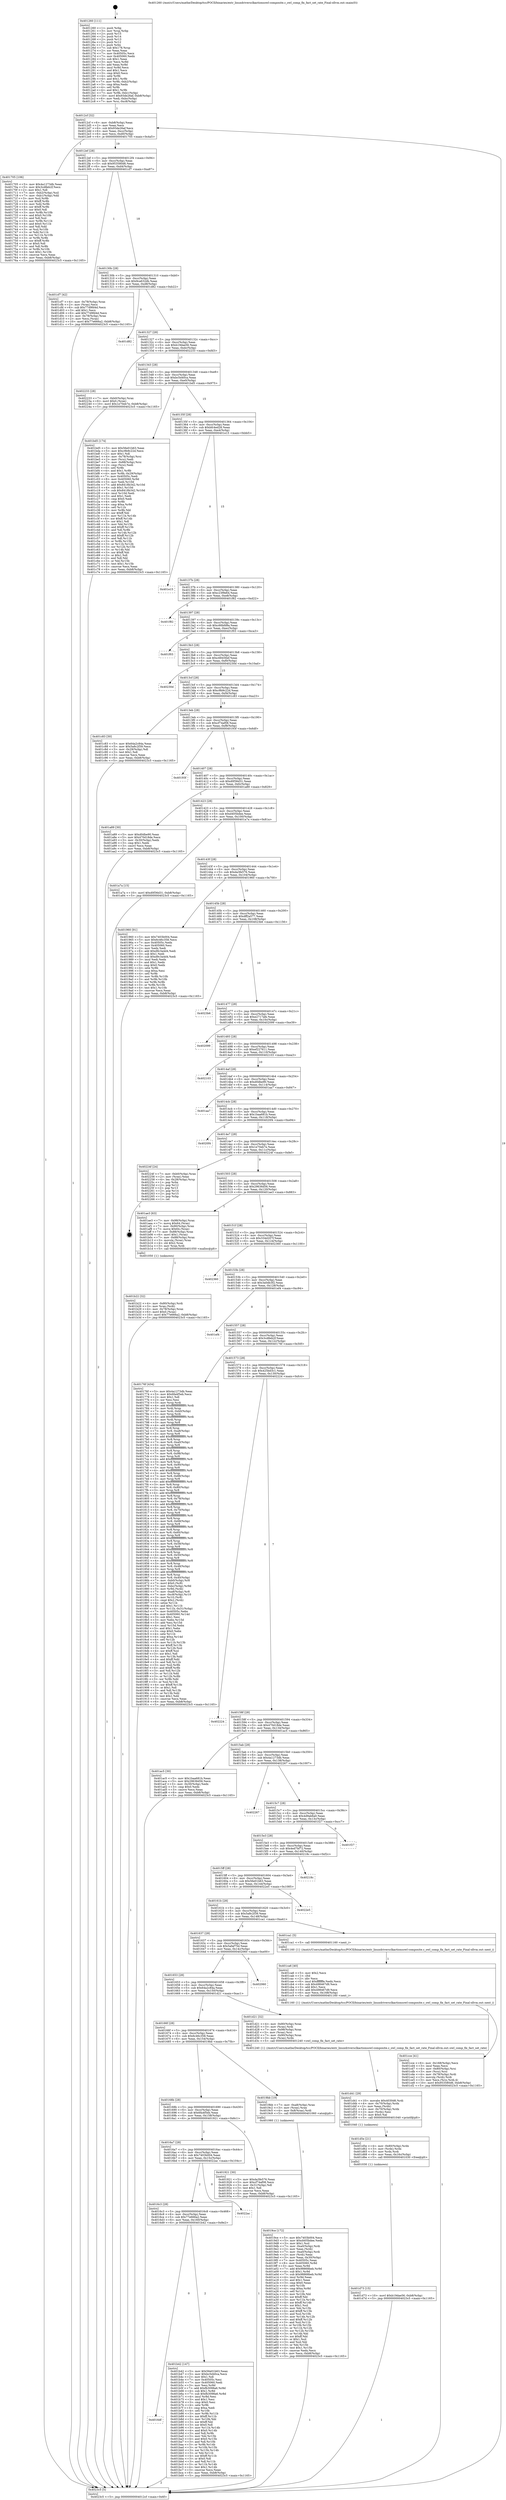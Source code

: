 digraph "0x401260" {
  label = "0x401260 (/mnt/c/Users/mathe/Desktop/tcc/POCII/binaries/extr_linuxdriversclkactionsowl-composite.c_owl_comp_fix_fact_set_rate_Final-ollvm.out::main(0))"
  labelloc = "t"
  node[shape=record]

  Entry [label="",width=0.3,height=0.3,shape=circle,fillcolor=black,style=filled]
  "0x4012cf" [label="{
     0x4012cf [32]\l
     | [instrs]\l
     &nbsp;&nbsp;0x4012cf \<+6\>: mov -0xb8(%rbp),%eax\l
     &nbsp;&nbsp;0x4012d5 \<+2\>: mov %eax,%ecx\l
     &nbsp;&nbsp;0x4012d7 \<+6\>: sub $0x93de26af,%ecx\l
     &nbsp;&nbsp;0x4012dd \<+6\>: mov %eax,-0xcc(%rbp)\l
     &nbsp;&nbsp;0x4012e3 \<+6\>: mov %ecx,-0xd0(%rbp)\l
     &nbsp;&nbsp;0x4012e9 \<+6\>: je 0000000000401705 \<main+0x4a5\>\l
  }"]
  "0x401705" [label="{
     0x401705 [106]\l
     | [instrs]\l
     &nbsp;&nbsp;0x401705 \<+5\>: mov $0x4a1273db,%eax\l
     &nbsp;&nbsp;0x40170a \<+5\>: mov $0x3cd8eb2f,%ecx\l
     &nbsp;&nbsp;0x40170f \<+2\>: mov $0x1,%dl\l
     &nbsp;&nbsp;0x401711 \<+7\>: mov -0xb2(%rbp),%sil\l
     &nbsp;&nbsp;0x401718 \<+7\>: mov -0xb1(%rbp),%dil\l
     &nbsp;&nbsp;0x40171f \<+3\>: mov %sil,%r8b\l
     &nbsp;&nbsp;0x401722 \<+4\>: xor $0xff,%r8b\l
     &nbsp;&nbsp;0x401726 \<+3\>: mov %dil,%r9b\l
     &nbsp;&nbsp;0x401729 \<+4\>: xor $0xff,%r9b\l
     &nbsp;&nbsp;0x40172d \<+3\>: xor $0x0,%dl\l
     &nbsp;&nbsp;0x401730 \<+3\>: mov %r8b,%r10b\l
     &nbsp;&nbsp;0x401733 \<+4\>: and $0x0,%r10b\l
     &nbsp;&nbsp;0x401737 \<+3\>: and %dl,%sil\l
     &nbsp;&nbsp;0x40173a \<+3\>: mov %r9b,%r11b\l
     &nbsp;&nbsp;0x40173d \<+4\>: and $0x0,%r11b\l
     &nbsp;&nbsp;0x401741 \<+3\>: and %dl,%dil\l
     &nbsp;&nbsp;0x401744 \<+3\>: or %sil,%r10b\l
     &nbsp;&nbsp;0x401747 \<+3\>: or %dil,%r11b\l
     &nbsp;&nbsp;0x40174a \<+3\>: xor %r11b,%r10b\l
     &nbsp;&nbsp;0x40174d \<+3\>: or %r9b,%r8b\l
     &nbsp;&nbsp;0x401750 \<+4\>: xor $0xff,%r8b\l
     &nbsp;&nbsp;0x401754 \<+3\>: or $0x0,%dl\l
     &nbsp;&nbsp;0x401757 \<+3\>: and %dl,%r8b\l
     &nbsp;&nbsp;0x40175a \<+3\>: or %r8b,%r10b\l
     &nbsp;&nbsp;0x40175d \<+4\>: test $0x1,%r10b\l
     &nbsp;&nbsp;0x401761 \<+3\>: cmovne %ecx,%eax\l
     &nbsp;&nbsp;0x401764 \<+6\>: mov %eax,-0xb8(%rbp)\l
     &nbsp;&nbsp;0x40176a \<+5\>: jmp 00000000004023c5 \<main+0x1165\>\l
  }"]
  "0x4012ef" [label="{
     0x4012ef [28]\l
     | [instrs]\l
     &nbsp;&nbsp;0x4012ef \<+5\>: jmp 00000000004012f4 \<main+0x94\>\l
     &nbsp;&nbsp;0x4012f4 \<+6\>: mov -0xcc(%rbp),%eax\l
     &nbsp;&nbsp;0x4012fa \<+5\>: sub $0x953580d6,%eax\l
     &nbsp;&nbsp;0x4012ff \<+6\>: mov %eax,-0xd4(%rbp)\l
     &nbsp;&nbsp;0x401305 \<+6\>: je 0000000000401cf7 \<main+0xa97\>\l
  }"]
  "0x4023c5" [label="{
     0x4023c5 [5]\l
     | [instrs]\l
     &nbsp;&nbsp;0x4023c5 \<+5\>: jmp 00000000004012cf \<main+0x6f\>\l
  }"]
  "0x401260" [label="{
     0x401260 [111]\l
     | [instrs]\l
     &nbsp;&nbsp;0x401260 \<+1\>: push %rbp\l
     &nbsp;&nbsp;0x401261 \<+3\>: mov %rsp,%rbp\l
     &nbsp;&nbsp;0x401264 \<+2\>: push %r15\l
     &nbsp;&nbsp;0x401266 \<+2\>: push %r14\l
     &nbsp;&nbsp;0x401268 \<+2\>: push %r13\l
     &nbsp;&nbsp;0x40126a \<+2\>: push %r12\l
     &nbsp;&nbsp;0x40126c \<+1\>: push %rbx\l
     &nbsp;&nbsp;0x40126d \<+7\>: sub $0x178,%rsp\l
     &nbsp;&nbsp;0x401274 \<+2\>: xor %eax,%eax\l
     &nbsp;&nbsp;0x401276 \<+7\>: mov 0x40505c,%ecx\l
     &nbsp;&nbsp;0x40127d \<+7\>: mov 0x405060,%edx\l
     &nbsp;&nbsp;0x401284 \<+3\>: sub $0x1,%eax\l
     &nbsp;&nbsp;0x401287 \<+3\>: mov %ecx,%r8d\l
     &nbsp;&nbsp;0x40128a \<+3\>: add %eax,%r8d\l
     &nbsp;&nbsp;0x40128d \<+4\>: imul %r8d,%ecx\l
     &nbsp;&nbsp;0x401291 \<+3\>: and $0x1,%ecx\l
     &nbsp;&nbsp;0x401294 \<+3\>: cmp $0x0,%ecx\l
     &nbsp;&nbsp;0x401297 \<+4\>: sete %r9b\l
     &nbsp;&nbsp;0x40129b \<+4\>: and $0x1,%r9b\l
     &nbsp;&nbsp;0x40129f \<+7\>: mov %r9b,-0xb2(%rbp)\l
     &nbsp;&nbsp;0x4012a6 \<+3\>: cmp $0xa,%edx\l
     &nbsp;&nbsp;0x4012a9 \<+4\>: setl %r9b\l
     &nbsp;&nbsp;0x4012ad \<+4\>: and $0x1,%r9b\l
     &nbsp;&nbsp;0x4012b1 \<+7\>: mov %r9b,-0xb1(%rbp)\l
     &nbsp;&nbsp;0x4012b8 \<+10\>: movl $0x93de26af,-0xb8(%rbp)\l
     &nbsp;&nbsp;0x4012c2 \<+6\>: mov %edi,-0xbc(%rbp)\l
     &nbsp;&nbsp;0x4012c8 \<+7\>: mov %rsi,-0xc8(%rbp)\l
  }"]
  Exit [label="",width=0.3,height=0.3,shape=circle,fillcolor=black,style=filled,peripheries=2]
  "0x401cf7" [label="{
     0x401cf7 [42]\l
     | [instrs]\l
     &nbsp;&nbsp;0x401cf7 \<+4\>: mov -0x78(%rbp),%rax\l
     &nbsp;&nbsp;0x401cfb \<+2\>: mov (%rax),%ecx\l
     &nbsp;&nbsp;0x401cfd \<+6\>: sub $0x77d9fd4d,%ecx\l
     &nbsp;&nbsp;0x401d03 \<+3\>: add $0x1,%ecx\l
     &nbsp;&nbsp;0x401d06 \<+6\>: add $0x77d9fd4d,%ecx\l
     &nbsp;&nbsp;0x401d0c \<+4\>: mov -0x78(%rbp),%rax\l
     &nbsp;&nbsp;0x401d10 \<+2\>: mov %ecx,(%rax)\l
     &nbsp;&nbsp;0x401d12 \<+10\>: movl $0x77e666a2,-0xb8(%rbp)\l
     &nbsp;&nbsp;0x401d1c \<+5\>: jmp 00000000004023c5 \<main+0x1165\>\l
  }"]
  "0x40130b" [label="{
     0x40130b [28]\l
     | [instrs]\l
     &nbsp;&nbsp;0x40130b \<+5\>: jmp 0000000000401310 \<main+0xb0\>\l
     &nbsp;&nbsp;0x401310 \<+6\>: mov -0xcc(%rbp),%eax\l
     &nbsp;&nbsp;0x401316 \<+5\>: sub $0x9ca632db,%eax\l
     &nbsp;&nbsp;0x40131b \<+6\>: mov %eax,-0xd8(%rbp)\l
     &nbsp;&nbsp;0x401321 \<+6\>: je 0000000000401d82 \<main+0xb22\>\l
  }"]
  "0x401d73" [label="{
     0x401d73 [15]\l
     | [instrs]\l
     &nbsp;&nbsp;0x401d73 \<+10\>: movl $0xb19dae56,-0xb8(%rbp)\l
     &nbsp;&nbsp;0x401d7d \<+5\>: jmp 00000000004023c5 \<main+0x1165\>\l
  }"]
  "0x401d82" [label="{
     0x401d82\l
  }", style=dashed]
  "0x401327" [label="{
     0x401327 [28]\l
     | [instrs]\l
     &nbsp;&nbsp;0x401327 \<+5\>: jmp 000000000040132c \<main+0xcc\>\l
     &nbsp;&nbsp;0x40132c \<+6\>: mov -0xcc(%rbp),%eax\l
     &nbsp;&nbsp;0x401332 \<+5\>: sub $0xb19dae56,%eax\l
     &nbsp;&nbsp;0x401337 \<+6\>: mov %eax,-0xdc(%rbp)\l
     &nbsp;&nbsp;0x40133d \<+6\>: je 0000000000402233 \<main+0xfd3\>\l
  }"]
  "0x401d5e" [label="{
     0x401d5e [21]\l
     | [instrs]\l
     &nbsp;&nbsp;0x401d5e \<+4\>: mov -0x80(%rbp),%rdx\l
     &nbsp;&nbsp;0x401d62 \<+3\>: mov (%rdx),%rdx\l
     &nbsp;&nbsp;0x401d65 \<+3\>: mov %rdx,%rdi\l
     &nbsp;&nbsp;0x401d68 \<+6\>: mov %eax,-0x16c(%rbp)\l
     &nbsp;&nbsp;0x401d6e \<+5\>: call 0000000000401030 \<free@plt\>\l
     | [calls]\l
     &nbsp;&nbsp;0x401030 \{1\} (unknown)\l
  }"]
  "0x402233" [label="{
     0x402233 [28]\l
     | [instrs]\l
     &nbsp;&nbsp;0x402233 \<+7\>: mov -0xb0(%rbp),%rax\l
     &nbsp;&nbsp;0x40223a \<+6\>: movl $0x0,(%rax)\l
     &nbsp;&nbsp;0x402240 \<+10\>: movl $0x1e70eb7e,-0xb8(%rbp)\l
     &nbsp;&nbsp;0x40224a \<+5\>: jmp 00000000004023c5 \<main+0x1165\>\l
  }"]
  "0x401343" [label="{
     0x401343 [28]\l
     | [instrs]\l
     &nbsp;&nbsp;0x401343 \<+5\>: jmp 0000000000401348 \<main+0xe8\>\l
     &nbsp;&nbsp;0x401348 \<+6\>: mov -0xcc(%rbp),%eax\l
     &nbsp;&nbsp;0x40134e \<+5\>: sub $0xbc5d40ca,%eax\l
     &nbsp;&nbsp;0x401353 \<+6\>: mov %eax,-0xe0(%rbp)\l
     &nbsp;&nbsp;0x401359 \<+6\>: je 0000000000401bd5 \<main+0x975\>\l
  }"]
  "0x401d41" [label="{
     0x401d41 [29]\l
     | [instrs]\l
     &nbsp;&nbsp;0x401d41 \<+10\>: movabs $0x4030d6,%rdi\l
     &nbsp;&nbsp;0x401d4b \<+4\>: mov -0x70(%rbp),%rdx\l
     &nbsp;&nbsp;0x401d4f \<+2\>: mov %eax,(%rdx)\l
     &nbsp;&nbsp;0x401d51 \<+4\>: mov -0x70(%rbp),%rdx\l
     &nbsp;&nbsp;0x401d55 \<+2\>: mov (%rdx),%esi\l
     &nbsp;&nbsp;0x401d57 \<+2\>: mov $0x0,%al\l
     &nbsp;&nbsp;0x401d59 \<+5\>: call 0000000000401040 \<printf@plt\>\l
     | [calls]\l
     &nbsp;&nbsp;0x401040 \{1\} (unknown)\l
  }"]
  "0x401bd5" [label="{
     0x401bd5 [174]\l
     | [instrs]\l
     &nbsp;&nbsp;0x401bd5 \<+5\>: mov $0x56e01b63,%eax\l
     &nbsp;&nbsp;0x401bda \<+5\>: mov $0xc9b9c22d,%ecx\l
     &nbsp;&nbsp;0x401bdf \<+2\>: mov $0x1,%dl\l
     &nbsp;&nbsp;0x401be1 \<+4\>: mov -0x78(%rbp),%rsi\l
     &nbsp;&nbsp;0x401be5 \<+2\>: mov (%rsi),%edi\l
     &nbsp;&nbsp;0x401be7 \<+7\>: mov -0x88(%rbp),%rsi\l
     &nbsp;&nbsp;0x401bee \<+2\>: cmp (%rsi),%edi\l
     &nbsp;&nbsp;0x401bf0 \<+4\>: setl %r8b\l
     &nbsp;&nbsp;0x401bf4 \<+4\>: and $0x1,%r8b\l
     &nbsp;&nbsp;0x401bf8 \<+4\>: mov %r8b,-0x29(%rbp)\l
     &nbsp;&nbsp;0x401bfc \<+7\>: mov 0x40505c,%edi\l
     &nbsp;&nbsp;0x401c03 \<+8\>: mov 0x405060,%r9d\l
     &nbsp;&nbsp;0x401c0b \<+3\>: mov %edi,%r10d\l
     &nbsp;&nbsp;0x401c0e \<+7\>: add $0x8418b342,%r10d\l
     &nbsp;&nbsp;0x401c15 \<+4\>: sub $0x1,%r10d\l
     &nbsp;&nbsp;0x401c19 \<+7\>: sub $0x8418b342,%r10d\l
     &nbsp;&nbsp;0x401c20 \<+4\>: imul %r10d,%edi\l
     &nbsp;&nbsp;0x401c24 \<+3\>: and $0x1,%edi\l
     &nbsp;&nbsp;0x401c27 \<+3\>: cmp $0x0,%edi\l
     &nbsp;&nbsp;0x401c2a \<+4\>: sete %r8b\l
     &nbsp;&nbsp;0x401c2e \<+4\>: cmp $0xa,%r9d\l
     &nbsp;&nbsp;0x401c32 \<+4\>: setl %r11b\l
     &nbsp;&nbsp;0x401c36 \<+3\>: mov %r8b,%bl\l
     &nbsp;&nbsp;0x401c39 \<+3\>: xor $0xff,%bl\l
     &nbsp;&nbsp;0x401c3c \<+3\>: mov %r11b,%r14b\l
     &nbsp;&nbsp;0x401c3f \<+4\>: xor $0xff,%r14b\l
     &nbsp;&nbsp;0x401c43 \<+3\>: xor $0x1,%dl\l
     &nbsp;&nbsp;0x401c46 \<+3\>: mov %bl,%r15b\l
     &nbsp;&nbsp;0x401c49 \<+4\>: and $0xff,%r15b\l
     &nbsp;&nbsp;0x401c4d \<+3\>: and %dl,%r8b\l
     &nbsp;&nbsp;0x401c50 \<+3\>: mov %r14b,%r12b\l
     &nbsp;&nbsp;0x401c53 \<+4\>: and $0xff,%r12b\l
     &nbsp;&nbsp;0x401c57 \<+3\>: and %dl,%r11b\l
     &nbsp;&nbsp;0x401c5a \<+3\>: or %r8b,%r15b\l
     &nbsp;&nbsp;0x401c5d \<+3\>: or %r11b,%r12b\l
     &nbsp;&nbsp;0x401c60 \<+3\>: xor %r12b,%r15b\l
     &nbsp;&nbsp;0x401c63 \<+3\>: or %r14b,%bl\l
     &nbsp;&nbsp;0x401c66 \<+3\>: xor $0xff,%bl\l
     &nbsp;&nbsp;0x401c69 \<+3\>: or $0x1,%dl\l
     &nbsp;&nbsp;0x401c6c \<+2\>: and %dl,%bl\l
     &nbsp;&nbsp;0x401c6e \<+3\>: or %bl,%r15b\l
     &nbsp;&nbsp;0x401c71 \<+4\>: test $0x1,%r15b\l
     &nbsp;&nbsp;0x401c75 \<+3\>: cmovne %ecx,%eax\l
     &nbsp;&nbsp;0x401c78 \<+6\>: mov %eax,-0xb8(%rbp)\l
     &nbsp;&nbsp;0x401c7e \<+5\>: jmp 00000000004023c5 \<main+0x1165\>\l
  }"]
  "0x40135f" [label="{
     0x40135f [28]\l
     | [instrs]\l
     &nbsp;&nbsp;0x40135f \<+5\>: jmp 0000000000401364 \<main+0x104\>\l
     &nbsp;&nbsp;0x401364 \<+6\>: mov -0xcc(%rbp),%eax\l
     &nbsp;&nbsp;0x40136a \<+5\>: sub $0xbfc4ed28,%eax\l
     &nbsp;&nbsp;0x40136f \<+6\>: mov %eax,-0xe4(%rbp)\l
     &nbsp;&nbsp;0x401375 \<+6\>: je 0000000000401e15 \<main+0xbb5\>\l
  }"]
  "0x401cce" [label="{
     0x401cce [41]\l
     | [instrs]\l
     &nbsp;&nbsp;0x401cce \<+6\>: mov -0x168(%rbp),%ecx\l
     &nbsp;&nbsp;0x401cd4 \<+3\>: imul %eax,%ecx\l
     &nbsp;&nbsp;0x401cd7 \<+4\>: mov -0x80(%rbp),%rsi\l
     &nbsp;&nbsp;0x401cdb \<+3\>: mov (%rsi),%rsi\l
     &nbsp;&nbsp;0x401cde \<+4\>: mov -0x78(%rbp),%rdi\l
     &nbsp;&nbsp;0x401ce2 \<+3\>: movslq (%rdi),%rdi\l
     &nbsp;&nbsp;0x401ce5 \<+3\>: mov %ecx,(%rsi,%rdi,4)\l
     &nbsp;&nbsp;0x401ce8 \<+10\>: movl $0x953580d6,-0xb8(%rbp)\l
     &nbsp;&nbsp;0x401cf2 \<+5\>: jmp 00000000004023c5 \<main+0x1165\>\l
  }"]
  "0x401e15" [label="{
     0x401e15\l
  }", style=dashed]
  "0x40137b" [label="{
     0x40137b [28]\l
     | [instrs]\l
     &nbsp;&nbsp;0x40137b \<+5\>: jmp 0000000000401380 \<main+0x120\>\l
     &nbsp;&nbsp;0x401380 \<+6\>: mov -0xcc(%rbp),%eax\l
     &nbsp;&nbsp;0x401386 \<+5\>: sub $0xc23f9e64,%eax\l
     &nbsp;&nbsp;0x40138b \<+6\>: mov %eax,-0xe8(%rbp)\l
     &nbsp;&nbsp;0x401391 \<+6\>: je 0000000000401f82 \<main+0xd22\>\l
  }"]
  "0x401ca6" [label="{
     0x401ca6 [40]\l
     | [instrs]\l
     &nbsp;&nbsp;0x401ca6 \<+5\>: mov $0x2,%ecx\l
     &nbsp;&nbsp;0x401cab \<+1\>: cltd\l
     &nbsp;&nbsp;0x401cac \<+2\>: idiv %ecx\l
     &nbsp;&nbsp;0x401cae \<+6\>: imul $0xfffffffe,%edx,%ecx\l
     &nbsp;&nbsp;0x401cb4 \<+6\>: sub $0x498467d9,%ecx\l
     &nbsp;&nbsp;0x401cba \<+3\>: add $0x1,%ecx\l
     &nbsp;&nbsp;0x401cbd \<+6\>: add $0x498467d9,%ecx\l
     &nbsp;&nbsp;0x401cc3 \<+6\>: mov %ecx,-0x168(%rbp)\l
     &nbsp;&nbsp;0x401cc9 \<+5\>: call 0000000000401160 \<next_i\>\l
     | [calls]\l
     &nbsp;&nbsp;0x401160 \{1\} (/mnt/c/Users/mathe/Desktop/tcc/POCII/binaries/extr_linuxdriversclkactionsowl-composite.c_owl_comp_fix_fact_set_rate_Final-ollvm.out::next_i)\l
  }"]
  "0x401f82" [label="{
     0x401f82\l
  }", style=dashed]
  "0x401397" [label="{
     0x401397 [28]\l
     | [instrs]\l
     &nbsp;&nbsp;0x401397 \<+5\>: jmp 000000000040139c \<main+0x13c\>\l
     &nbsp;&nbsp;0x40139c \<+6\>: mov -0xcc(%rbp),%eax\l
     &nbsp;&nbsp;0x4013a2 \<+5\>: sub $0xc66bfd8a,%eax\l
     &nbsp;&nbsp;0x4013a7 \<+6\>: mov %eax,-0xec(%rbp)\l
     &nbsp;&nbsp;0x4013ad \<+6\>: je 0000000000401f03 \<main+0xca3\>\l
  }"]
  "0x4016df" [label="{
     0x4016df\l
  }", style=dashed]
  "0x401f03" [label="{
     0x401f03\l
  }", style=dashed]
  "0x4013b3" [label="{
     0x4013b3 [28]\l
     | [instrs]\l
     &nbsp;&nbsp;0x4013b3 \<+5\>: jmp 00000000004013b8 \<main+0x158\>\l
     &nbsp;&nbsp;0x4013b8 \<+6\>: mov -0xcc(%rbp),%eax\l
     &nbsp;&nbsp;0x4013be \<+5\>: sub $0xc68456ef,%eax\l
     &nbsp;&nbsp;0x4013c3 \<+6\>: mov %eax,-0xf0(%rbp)\l
     &nbsp;&nbsp;0x4013c9 \<+6\>: je 000000000040230d \<main+0x10ad\>\l
  }"]
  "0x401b42" [label="{
     0x401b42 [147]\l
     | [instrs]\l
     &nbsp;&nbsp;0x401b42 \<+5\>: mov $0x56e01b63,%eax\l
     &nbsp;&nbsp;0x401b47 \<+5\>: mov $0xbc5d40ca,%ecx\l
     &nbsp;&nbsp;0x401b4c \<+2\>: mov $0x1,%dl\l
     &nbsp;&nbsp;0x401b4e \<+7\>: mov 0x40505c,%esi\l
     &nbsp;&nbsp;0x401b55 \<+7\>: mov 0x405060,%edi\l
     &nbsp;&nbsp;0x401b5c \<+3\>: mov %esi,%r8d\l
     &nbsp;&nbsp;0x401b5f \<+7\>: add $0xfb3098a6,%r8d\l
     &nbsp;&nbsp;0x401b66 \<+4\>: sub $0x1,%r8d\l
     &nbsp;&nbsp;0x401b6a \<+7\>: sub $0xfb3098a6,%r8d\l
     &nbsp;&nbsp;0x401b71 \<+4\>: imul %r8d,%esi\l
     &nbsp;&nbsp;0x401b75 \<+3\>: and $0x1,%esi\l
     &nbsp;&nbsp;0x401b78 \<+3\>: cmp $0x0,%esi\l
     &nbsp;&nbsp;0x401b7b \<+4\>: sete %r9b\l
     &nbsp;&nbsp;0x401b7f \<+3\>: cmp $0xa,%edi\l
     &nbsp;&nbsp;0x401b82 \<+4\>: setl %r10b\l
     &nbsp;&nbsp;0x401b86 \<+3\>: mov %r9b,%r11b\l
     &nbsp;&nbsp;0x401b89 \<+4\>: xor $0xff,%r11b\l
     &nbsp;&nbsp;0x401b8d \<+3\>: mov %r10b,%bl\l
     &nbsp;&nbsp;0x401b90 \<+3\>: xor $0xff,%bl\l
     &nbsp;&nbsp;0x401b93 \<+3\>: xor $0x0,%dl\l
     &nbsp;&nbsp;0x401b96 \<+3\>: mov %r11b,%r14b\l
     &nbsp;&nbsp;0x401b99 \<+4\>: and $0x0,%r14b\l
     &nbsp;&nbsp;0x401b9d \<+3\>: and %dl,%r9b\l
     &nbsp;&nbsp;0x401ba0 \<+3\>: mov %bl,%r15b\l
     &nbsp;&nbsp;0x401ba3 \<+4\>: and $0x0,%r15b\l
     &nbsp;&nbsp;0x401ba7 \<+3\>: and %dl,%r10b\l
     &nbsp;&nbsp;0x401baa \<+3\>: or %r9b,%r14b\l
     &nbsp;&nbsp;0x401bad \<+3\>: or %r10b,%r15b\l
     &nbsp;&nbsp;0x401bb0 \<+3\>: xor %r15b,%r14b\l
     &nbsp;&nbsp;0x401bb3 \<+3\>: or %bl,%r11b\l
     &nbsp;&nbsp;0x401bb6 \<+4\>: xor $0xff,%r11b\l
     &nbsp;&nbsp;0x401bba \<+3\>: or $0x0,%dl\l
     &nbsp;&nbsp;0x401bbd \<+3\>: and %dl,%r11b\l
     &nbsp;&nbsp;0x401bc0 \<+3\>: or %r11b,%r14b\l
     &nbsp;&nbsp;0x401bc3 \<+4\>: test $0x1,%r14b\l
     &nbsp;&nbsp;0x401bc7 \<+3\>: cmovne %ecx,%eax\l
     &nbsp;&nbsp;0x401bca \<+6\>: mov %eax,-0xb8(%rbp)\l
     &nbsp;&nbsp;0x401bd0 \<+5\>: jmp 00000000004023c5 \<main+0x1165\>\l
  }"]
  "0x40230d" [label="{
     0x40230d\l
  }", style=dashed]
  "0x4013cf" [label="{
     0x4013cf [28]\l
     | [instrs]\l
     &nbsp;&nbsp;0x4013cf \<+5\>: jmp 00000000004013d4 \<main+0x174\>\l
     &nbsp;&nbsp;0x4013d4 \<+6\>: mov -0xcc(%rbp),%eax\l
     &nbsp;&nbsp;0x4013da \<+5\>: sub $0xc9b9c22d,%eax\l
     &nbsp;&nbsp;0x4013df \<+6\>: mov %eax,-0xf4(%rbp)\l
     &nbsp;&nbsp;0x4013e5 \<+6\>: je 0000000000401c83 \<main+0xa23\>\l
  }"]
  "0x4016c3" [label="{
     0x4016c3 [28]\l
     | [instrs]\l
     &nbsp;&nbsp;0x4016c3 \<+5\>: jmp 00000000004016c8 \<main+0x468\>\l
     &nbsp;&nbsp;0x4016c8 \<+6\>: mov -0xcc(%rbp),%eax\l
     &nbsp;&nbsp;0x4016ce \<+5\>: sub $0x77e666a2,%eax\l
     &nbsp;&nbsp;0x4016d3 \<+6\>: mov %eax,-0x160(%rbp)\l
     &nbsp;&nbsp;0x4016d9 \<+6\>: je 0000000000401b42 \<main+0x8e2\>\l
  }"]
  "0x401c83" [label="{
     0x401c83 [30]\l
     | [instrs]\l
     &nbsp;&nbsp;0x401c83 \<+5\>: mov $0x64a2c84a,%eax\l
     &nbsp;&nbsp;0x401c88 \<+5\>: mov $0x5a8c2f39,%ecx\l
     &nbsp;&nbsp;0x401c8d \<+3\>: mov -0x29(%rbp),%dl\l
     &nbsp;&nbsp;0x401c90 \<+3\>: test $0x1,%dl\l
     &nbsp;&nbsp;0x401c93 \<+3\>: cmovne %ecx,%eax\l
     &nbsp;&nbsp;0x401c96 \<+6\>: mov %eax,-0xb8(%rbp)\l
     &nbsp;&nbsp;0x401c9c \<+5\>: jmp 00000000004023c5 \<main+0x1165\>\l
  }"]
  "0x4013eb" [label="{
     0x4013eb [28]\l
     | [instrs]\l
     &nbsp;&nbsp;0x4013eb \<+5\>: jmp 00000000004013f0 \<main+0x190\>\l
     &nbsp;&nbsp;0x4013f0 \<+6\>: mov -0xcc(%rbp),%eax\l
     &nbsp;&nbsp;0x4013f6 \<+5\>: sub $0xcf74af08,%eax\l
     &nbsp;&nbsp;0x4013fb \<+6\>: mov %eax,-0xf8(%rbp)\l
     &nbsp;&nbsp;0x401401 \<+6\>: je 000000000040193f \<main+0x6df\>\l
  }"]
  "0x4022ac" [label="{
     0x4022ac\l
  }", style=dashed]
  "0x40193f" [label="{
     0x40193f\l
  }", style=dashed]
  "0x401407" [label="{
     0x401407 [28]\l
     | [instrs]\l
     &nbsp;&nbsp;0x401407 \<+5\>: jmp 000000000040140c \<main+0x1ac\>\l
     &nbsp;&nbsp;0x40140c \<+6\>: mov -0xcc(%rbp),%eax\l
     &nbsp;&nbsp;0x401412 \<+5\>: sub $0xd0f36d31,%eax\l
     &nbsp;&nbsp;0x401417 \<+6\>: mov %eax,-0xfc(%rbp)\l
     &nbsp;&nbsp;0x40141d \<+6\>: je 0000000000401a89 \<main+0x829\>\l
  }"]
  "0x401b22" [label="{
     0x401b22 [32]\l
     | [instrs]\l
     &nbsp;&nbsp;0x401b22 \<+4\>: mov -0x80(%rbp),%rdi\l
     &nbsp;&nbsp;0x401b26 \<+3\>: mov %rax,(%rdi)\l
     &nbsp;&nbsp;0x401b29 \<+4\>: mov -0x78(%rbp),%rax\l
     &nbsp;&nbsp;0x401b2d \<+6\>: movl $0x0,(%rax)\l
     &nbsp;&nbsp;0x401b33 \<+10\>: movl $0x77e666a2,-0xb8(%rbp)\l
     &nbsp;&nbsp;0x401b3d \<+5\>: jmp 00000000004023c5 \<main+0x1165\>\l
  }"]
  "0x401a89" [label="{
     0x401a89 [30]\l
     | [instrs]\l
     &nbsp;&nbsp;0x401a89 \<+5\>: mov $0xd0dbe90,%eax\l
     &nbsp;&nbsp;0x401a8e \<+5\>: mov $0x470d18de,%ecx\l
     &nbsp;&nbsp;0x401a93 \<+3\>: mov -0x30(%rbp),%edx\l
     &nbsp;&nbsp;0x401a96 \<+3\>: cmp $0x1,%edx\l
     &nbsp;&nbsp;0x401a99 \<+3\>: cmovl %ecx,%eax\l
     &nbsp;&nbsp;0x401a9c \<+6\>: mov %eax,-0xb8(%rbp)\l
     &nbsp;&nbsp;0x401aa2 \<+5\>: jmp 00000000004023c5 \<main+0x1165\>\l
  }"]
  "0x401423" [label="{
     0x401423 [28]\l
     | [instrs]\l
     &nbsp;&nbsp;0x401423 \<+5\>: jmp 0000000000401428 \<main+0x1c8\>\l
     &nbsp;&nbsp;0x401428 \<+6\>: mov -0xcc(%rbp),%eax\l
     &nbsp;&nbsp;0x40142e \<+5\>: sub $0xd405bdee,%eax\l
     &nbsp;&nbsp;0x401433 \<+6\>: mov %eax,-0x100(%rbp)\l
     &nbsp;&nbsp;0x401439 \<+6\>: je 0000000000401a7a \<main+0x81a\>\l
  }"]
  "0x4019ce" [label="{
     0x4019ce [172]\l
     | [instrs]\l
     &nbsp;&nbsp;0x4019ce \<+5\>: mov $0x7403b004,%ecx\l
     &nbsp;&nbsp;0x4019d3 \<+5\>: mov $0xd405bdee,%edx\l
     &nbsp;&nbsp;0x4019d8 \<+3\>: mov $0x1,%sil\l
     &nbsp;&nbsp;0x4019db \<+7\>: mov -0xa0(%rbp),%rdi\l
     &nbsp;&nbsp;0x4019e2 \<+2\>: mov %eax,(%rdi)\l
     &nbsp;&nbsp;0x4019e4 \<+7\>: mov -0xa0(%rbp),%rdi\l
     &nbsp;&nbsp;0x4019eb \<+2\>: mov (%rdi),%eax\l
     &nbsp;&nbsp;0x4019ed \<+3\>: mov %eax,-0x30(%rbp)\l
     &nbsp;&nbsp;0x4019f0 \<+7\>: mov 0x40505c,%eax\l
     &nbsp;&nbsp;0x4019f7 \<+8\>: mov 0x405060,%r8d\l
     &nbsp;&nbsp;0x4019ff \<+3\>: mov %eax,%r9d\l
     &nbsp;&nbsp;0x401a02 \<+7\>: add $0x98868beb,%r9d\l
     &nbsp;&nbsp;0x401a09 \<+4\>: sub $0x1,%r9d\l
     &nbsp;&nbsp;0x401a0d \<+7\>: sub $0x98868beb,%r9d\l
     &nbsp;&nbsp;0x401a14 \<+4\>: imul %r9d,%eax\l
     &nbsp;&nbsp;0x401a18 \<+3\>: and $0x1,%eax\l
     &nbsp;&nbsp;0x401a1b \<+3\>: cmp $0x0,%eax\l
     &nbsp;&nbsp;0x401a1e \<+4\>: sete %r10b\l
     &nbsp;&nbsp;0x401a22 \<+4\>: cmp $0xa,%r8d\l
     &nbsp;&nbsp;0x401a26 \<+4\>: setl %r11b\l
     &nbsp;&nbsp;0x401a2a \<+3\>: mov %r10b,%bl\l
     &nbsp;&nbsp;0x401a2d \<+3\>: xor $0xff,%bl\l
     &nbsp;&nbsp;0x401a30 \<+3\>: mov %r11b,%r14b\l
     &nbsp;&nbsp;0x401a33 \<+4\>: xor $0xff,%r14b\l
     &nbsp;&nbsp;0x401a37 \<+4\>: xor $0x1,%sil\l
     &nbsp;&nbsp;0x401a3b \<+3\>: mov %bl,%r15b\l
     &nbsp;&nbsp;0x401a3e \<+4\>: and $0xff,%r15b\l
     &nbsp;&nbsp;0x401a42 \<+3\>: and %sil,%r10b\l
     &nbsp;&nbsp;0x401a45 \<+3\>: mov %r14b,%r12b\l
     &nbsp;&nbsp;0x401a48 \<+4\>: and $0xff,%r12b\l
     &nbsp;&nbsp;0x401a4c \<+3\>: and %sil,%r11b\l
     &nbsp;&nbsp;0x401a4f \<+3\>: or %r10b,%r15b\l
     &nbsp;&nbsp;0x401a52 \<+3\>: or %r11b,%r12b\l
     &nbsp;&nbsp;0x401a55 \<+3\>: xor %r12b,%r15b\l
     &nbsp;&nbsp;0x401a58 \<+3\>: or %r14b,%bl\l
     &nbsp;&nbsp;0x401a5b \<+3\>: xor $0xff,%bl\l
     &nbsp;&nbsp;0x401a5e \<+4\>: or $0x1,%sil\l
     &nbsp;&nbsp;0x401a62 \<+3\>: and %sil,%bl\l
     &nbsp;&nbsp;0x401a65 \<+3\>: or %bl,%r15b\l
     &nbsp;&nbsp;0x401a68 \<+4\>: test $0x1,%r15b\l
     &nbsp;&nbsp;0x401a6c \<+3\>: cmovne %edx,%ecx\l
     &nbsp;&nbsp;0x401a6f \<+6\>: mov %ecx,-0xb8(%rbp)\l
     &nbsp;&nbsp;0x401a75 \<+5\>: jmp 00000000004023c5 \<main+0x1165\>\l
  }"]
  "0x401a7a" [label="{
     0x401a7a [15]\l
     | [instrs]\l
     &nbsp;&nbsp;0x401a7a \<+10\>: movl $0xd0f36d31,-0xb8(%rbp)\l
     &nbsp;&nbsp;0x401a84 \<+5\>: jmp 00000000004023c5 \<main+0x1165\>\l
  }"]
  "0x40143f" [label="{
     0x40143f [28]\l
     | [instrs]\l
     &nbsp;&nbsp;0x40143f \<+5\>: jmp 0000000000401444 \<main+0x1e4\>\l
     &nbsp;&nbsp;0x401444 \<+6\>: mov -0xcc(%rbp),%eax\l
     &nbsp;&nbsp;0x40144a \<+5\>: sub $0xda3fe576,%eax\l
     &nbsp;&nbsp;0x40144f \<+6\>: mov %eax,-0x104(%rbp)\l
     &nbsp;&nbsp;0x401455 \<+6\>: je 0000000000401960 \<main+0x700\>\l
  }"]
  "0x4016a7" [label="{
     0x4016a7 [28]\l
     | [instrs]\l
     &nbsp;&nbsp;0x4016a7 \<+5\>: jmp 00000000004016ac \<main+0x44c\>\l
     &nbsp;&nbsp;0x4016ac \<+6\>: mov -0xcc(%rbp),%eax\l
     &nbsp;&nbsp;0x4016b2 \<+5\>: sub $0x7403b004,%eax\l
     &nbsp;&nbsp;0x4016b7 \<+6\>: mov %eax,-0x15c(%rbp)\l
     &nbsp;&nbsp;0x4016bd \<+6\>: je 00000000004022ac \<main+0x104c\>\l
  }"]
  "0x401960" [label="{
     0x401960 [91]\l
     | [instrs]\l
     &nbsp;&nbsp;0x401960 \<+5\>: mov $0x7403b004,%eax\l
     &nbsp;&nbsp;0x401965 \<+5\>: mov $0x6c46c358,%ecx\l
     &nbsp;&nbsp;0x40196a \<+7\>: mov 0x40505c,%edx\l
     &nbsp;&nbsp;0x401971 \<+7\>: mov 0x405060,%esi\l
     &nbsp;&nbsp;0x401978 \<+2\>: mov %edx,%edi\l
     &nbsp;&nbsp;0x40197a \<+6\>: add $0xd9c3a4d4,%edi\l
     &nbsp;&nbsp;0x401980 \<+3\>: sub $0x1,%edi\l
     &nbsp;&nbsp;0x401983 \<+6\>: sub $0xd9c3a4d4,%edi\l
     &nbsp;&nbsp;0x401989 \<+3\>: imul %edi,%edx\l
     &nbsp;&nbsp;0x40198c \<+3\>: and $0x1,%edx\l
     &nbsp;&nbsp;0x40198f \<+3\>: cmp $0x0,%edx\l
     &nbsp;&nbsp;0x401992 \<+4\>: sete %r8b\l
     &nbsp;&nbsp;0x401996 \<+3\>: cmp $0xa,%esi\l
     &nbsp;&nbsp;0x401999 \<+4\>: setl %r9b\l
     &nbsp;&nbsp;0x40199d \<+3\>: mov %r8b,%r10b\l
     &nbsp;&nbsp;0x4019a0 \<+3\>: and %r9b,%r10b\l
     &nbsp;&nbsp;0x4019a3 \<+3\>: xor %r9b,%r8b\l
     &nbsp;&nbsp;0x4019a6 \<+3\>: or %r8b,%r10b\l
     &nbsp;&nbsp;0x4019a9 \<+4\>: test $0x1,%r10b\l
     &nbsp;&nbsp;0x4019ad \<+3\>: cmovne %ecx,%eax\l
     &nbsp;&nbsp;0x4019b0 \<+6\>: mov %eax,-0xb8(%rbp)\l
     &nbsp;&nbsp;0x4019b6 \<+5\>: jmp 00000000004023c5 \<main+0x1165\>\l
  }"]
  "0x40145b" [label="{
     0x40145b [28]\l
     | [instrs]\l
     &nbsp;&nbsp;0x40145b \<+5\>: jmp 0000000000401460 \<main+0x200\>\l
     &nbsp;&nbsp;0x401460 \<+6\>: mov -0xcc(%rbp),%eax\l
     &nbsp;&nbsp;0x401466 \<+5\>: sub $0xdff2a577,%eax\l
     &nbsp;&nbsp;0x40146b \<+6\>: mov %eax,-0x108(%rbp)\l
     &nbsp;&nbsp;0x401471 \<+6\>: je 00000000004023b6 \<main+0x1156\>\l
  }"]
  "0x401921" [label="{
     0x401921 [30]\l
     | [instrs]\l
     &nbsp;&nbsp;0x401921 \<+5\>: mov $0xda3fe576,%eax\l
     &nbsp;&nbsp;0x401926 \<+5\>: mov $0xcf74af08,%ecx\l
     &nbsp;&nbsp;0x40192b \<+3\>: mov -0x31(%rbp),%dl\l
     &nbsp;&nbsp;0x40192e \<+3\>: test $0x1,%dl\l
     &nbsp;&nbsp;0x401931 \<+3\>: cmovne %ecx,%eax\l
     &nbsp;&nbsp;0x401934 \<+6\>: mov %eax,-0xb8(%rbp)\l
     &nbsp;&nbsp;0x40193a \<+5\>: jmp 00000000004023c5 \<main+0x1165\>\l
  }"]
  "0x4023b6" [label="{
     0x4023b6\l
  }", style=dashed]
  "0x401477" [label="{
     0x401477 [28]\l
     | [instrs]\l
     &nbsp;&nbsp;0x401477 \<+5\>: jmp 000000000040147c \<main+0x21c\>\l
     &nbsp;&nbsp;0x40147c \<+6\>: mov -0xcc(%rbp),%eax\l
     &nbsp;&nbsp;0x401482 \<+5\>: sub $0xe2717afe,%eax\l
     &nbsp;&nbsp;0x401487 \<+6\>: mov %eax,-0x10c(%rbp)\l
     &nbsp;&nbsp;0x40148d \<+6\>: je 0000000000402099 \<main+0xe39\>\l
  }"]
  "0x40168b" [label="{
     0x40168b [28]\l
     | [instrs]\l
     &nbsp;&nbsp;0x40168b \<+5\>: jmp 0000000000401690 \<main+0x430\>\l
     &nbsp;&nbsp;0x401690 \<+6\>: mov -0xcc(%rbp),%eax\l
     &nbsp;&nbsp;0x401696 \<+5\>: sub $0x6fa4f5eb,%eax\l
     &nbsp;&nbsp;0x40169b \<+6\>: mov %eax,-0x158(%rbp)\l
     &nbsp;&nbsp;0x4016a1 \<+6\>: je 0000000000401921 \<main+0x6c1\>\l
  }"]
  "0x402099" [label="{
     0x402099\l
  }", style=dashed]
  "0x401493" [label="{
     0x401493 [28]\l
     | [instrs]\l
     &nbsp;&nbsp;0x401493 \<+5\>: jmp 0000000000401498 \<main+0x238\>\l
     &nbsp;&nbsp;0x401498 \<+6\>: mov -0xcc(%rbp),%eax\l
     &nbsp;&nbsp;0x40149e \<+5\>: sub $0xef227611,%eax\l
     &nbsp;&nbsp;0x4014a3 \<+6\>: mov %eax,-0x110(%rbp)\l
     &nbsp;&nbsp;0x4014a9 \<+6\>: je 0000000000402103 \<main+0xea3\>\l
  }"]
  "0x4019bb" [label="{
     0x4019bb [19]\l
     | [instrs]\l
     &nbsp;&nbsp;0x4019bb \<+7\>: mov -0xa8(%rbp),%rax\l
     &nbsp;&nbsp;0x4019c2 \<+3\>: mov (%rax),%rax\l
     &nbsp;&nbsp;0x4019c5 \<+4\>: mov 0x8(%rax),%rdi\l
     &nbsp;&nbsp;0x4019c9 \<+5\>: call 0000000000401060 \<atoi@plt\>\l
     | [calls]\l
     &nbsp;&nbsp;0x401060 \{1\} (unknown)\l
  }"]
  "0x402103" [label="{
     0x402103\l
  }", style=dashed]
  "0x4014af" [label="{
     0x4014af [28]\l
     | [instrs]\l
     &nbsp;&nbsp;0x4014af \<+5\>: jmp 00000000004014b4 \<main+0x254\>\l
     &nbsp;&nbsp;0x4014b4 \<+6\>: mov -0xcc(%rbp),%eax\l
     &nbsp;&nbsp;0x4014ba \<+5\>: sub $0xd0dbe90,%eax\l
     &nbsp;&nbsp;0x4014bf \<+6\>: mov %eax,-0x114(%rbp)\l
     &nbsp;&nbsp;0x4014c5 \<+6\>: je 0000000000401aa7 \<main+0x847\>\l
  }"]
  "0x40166f" [label="{
     0x40166f [28]\l
     | [instrs]\l
     &nbsp;&nbsp;0x40166f \<+5\>: jmp 0000000000401674 \<main+0x414\>\l
     &nbsp;&nbsp;0x401674 \<+6\>: mov -0xcc(%rbp),%eax\l
     &nbsp;&nbsp;0x40167a \<+5\>: sub $0x6c46c358,%eax\l
     &nbsp;&nbsp;0x40167f \<+6\>: mov %eax,-0x154(%rbp)\l
     &nbsp;&nbsp;0x401685 \<+6\>: je 00000000004019bb \<main+0x75b\>\l
  }"]
  "0x401aa7" [label="{
     0x401aa7\l
  }", style=dashed]
  "0x4014cb" [label="{
     0x4014cb [28]\l
     | [instrs]\l
     &nbsp;&nbsp;0x4014cb \<+5\>: jmp 00000000004014d0 \<main+0x270\>\l
     &nbsp;&nbsp;0x4014d0 \<+6\>: mov -0xcc(%rbp),%eax\l
     &nbsp;&nbsp;0x4014d6 \<+5\>: sub $0x1baa681b,%eax\l
     &nbsp;&nbsp;0x4014db \<+6\>: mov %eax,-0x118(%rbp)\l
     &nbsp;&nbsp;0x4014e1 \<+6\>: je 00000000004020f4 \<main+0xe94\>\l
  }"]
  "0x401d21" [label="{
     0x401d21 [32]\l
     | [instrs]\l
     &nbsp;&nbsp;0x401d21 \<+4\>: mov -0x80(%rbp),%rax\l
     &nbsp;&nbsp;0x401d25 \<+3\>: mov (%rax),%rdi\l
     &nbsp;&nbsp;0x401d28 \<+7\>: mov -0x98(%rbp),%rax\l
     &nbsp;&nbsp;0x401d2f \<+3\>: mov (%rax),%rsi\l
     &nbsp;&nbsp;0x401d32 \<+7\>: mov -0x90(%rbp),%rax\l
     &nbsp;&nbsp;0x401d39 \<+3\>: mov (%rax),%rdx\l
     &nbsp;&nbsp;0x401d3c \<+5\>: call 0000000000401240 \<owl_comp_fix_fact_set_rate\>\l
     | [calls]\l
     &nbsp;&nbsp;0x401240 \{1\} (/mnt/c/Users/mathe/Desktop/tcc/POCII/binaries/extr_linuxdriversclkactionsowl-composite.c_owl_comp_fix_fact_set_rate_Final-ollvm.out::owl_comp_fix_fact_set_rate)\l
  }"]
  "0x4020f4" [label="{
     0x4020f4\l
  }", style=dashed]
  "0x4014e7" [label="{
     0x4014e7 [28]\l
     | [instrs]\l
     &nbsp;&nbsp;0x4014e7 \<+5\>: jmp 00000000004014ec \<main+0x28c\>\l
     &nbsp;&nbsp;0x4014ec \<+6\>: mov -0xcc(%rbp),%eax\l
     &nbsp;&nbsp;0x4014f2 \<+5\>: sub $0x1e70eb7e,%eax\l
     &nbsp;&nbsp;0x4014f7 \<+6\>: mov %eax,-0x11c(%rbp)\l
     &nbsp;&nbsp;0x4014fd \<+6\>: je 000000000040224f \<main+0xfef\>\l
  }"]
  "0x401653" [label="{
     0x401653 [28]\l
     | [instrs]\l
     &nbsp;&nbsp;0x401653 \<+5\>: jmp 0000000000401658 \<main+0x3f8\>\l
     &nbsp;&nbsp;0x401658 \<+6\>: mov -0xcc(%rbp),%eax\l
     &nbsp;&nbsp;0x40165e \<+5\>: sub $0x64a2c84a,%eax\l
     &nbsp;&nbsp;0x401663 \<+6\>: mov %eax,-0x150(%rbp)\l
     &nbsp;&nbsp;0x401669 \<+6\>: je 0000000000401d21 \<main+0xac1\>\l
  }"]
  "0x40224f" [label="{
     0x40224f [24]\l
     | [instrs]\l
     &nbsp;&nbsp;0x40224f \<+7\>: mov -0xb0(%rbp),%rax\l
     &nbsp;&nbsp;0x402256 \<+2\>: mov (%rax),%eax\l
     &nbsp;&nbsp;0x402258 \<+4\>: lea -0x28(%rbp),%rsp\l
     &nbsp;&nbsp;0x40225c \<+1\>: pop %rbx\l
     &nbsp;&nbsp;0x40225d \<+2\>: pop %r12\l
     &nbsp;&nbsp;0x40225f \<+2\>: pop %r13\l
     &nbsp;&nbsp;0x402261 \<+2\>: pop %r14\l
     &nbsp;&nbsp;0x402263 \<+2\>: pop %r15\l
     &nbsp;&nbsp;0x402265 \<+1\>: pop %rbp\l
     &nbsp;&nbsp;0x402266 \<+1\>: ret\l
  }"]
  "0x401503" [label="{
     0x401503 [28]\l
     | [instrs]\l
     &nbsp;&nbsp;0x401503 \<+5\>: jmp 0000000000401508 \<main+0x2a8\>\l
     &nbsp;&nbsp;0x401508 \<+6\>: mov -0xcc(%rbp),%eax\l
     &nbsp;&nbsp;0x40150e \<+5\>: sub $0x29636d56,%eax\l
     &nbsp;&nbsp;0x401513 \<+6\>: mov %eax,-0x120(%rbp)\l
     &nbsp;&nbsp;0x401519 \<+6\>: je 0000000000401ae3 \<main+0x883\>\l
  }"]
  "0x402060" [label="{
     0x402060\l
  }", style=dashed]
  "0x401ae3" [label="{
     0x401ae3 [63]\l
     | [instrs]\l
     &nbsp;&nbsp;0x401ae3 \<+7\>: mov -0x98(%rbp),%rax\l
     &nbsp;&nbsp;0x401aea \<+7\>: movq $0x64,(%rax)\l
     &nbsp;&nbsp;0x401af1 \<+7\>: mov -0x90(%rbp),%rax\l
     &nbsp;&nbsp;0x401af8 \<+7\>: movq $0x64,(%rax)\l
     &nbsp;&nbsp;0x401aff \<+7\>: mov -0x88(%rbp),%rax\l
     &nbsp;&nbsp;0x401b06 \<+6\>: movl $0x1,(%rax)\l
     &nbsp;&nbsp;0x401b0c \<+7\>: mov -0x88(%rbp),%rax\l
     &nbsp;&nbsp;0x401b13 \<+3\>: movslq (%rax),%rax\l
     &nbsp;&nbsp;0x401b16 \<+4\>: shl $0x2,%rax\l
     &nbsp;&nbsp;0x401b1a \<+3\>: mov %rax,%rdi\l
     &nbsp;&nbsp;0x401b1d \<+5\>: call 0000000000401050 \<malloc@plt\>\l
     | [calls]\l
     &nbsp;&nbsp;0x401050 \{1\} (unknown)\l
  }"]
  "0x40151f" [label="{
     0x40151f [28]\l
     | [instrs]\l
     &nbsp;&nbsp;0x40151f \<+5\>: jmp 0000000000401524 \<main+0x2c4\>\l
     &nbsp;&nbsp;0x401524 \<+6\>: mov -0xcc(%rbp),%eax\l
     &nbsp;&nbsp;0x40152a \<+5\>: sub $0x334d207f,%eax\l
     &nbsp;&nbsp;0x40152f \<+6\>: mov %eax,-0x124(%rbp)\l
     &nbsp;&nbsp;0x401535 \<+6\>: je 0000000000402360 \<main+0x1100\>\l
  }"]
  "0x401637" [label="{
     0x401637 [28]\l
     | [instrs]\l
     &nbsp;&nbsp;0x401637 \<+5\>: jmp 000000000040163c \<main+0x3dc\>\l
     &nbsp;&nbsp;0x40163c \<+6\>: mov -0xcc(%rbp),%eax\l
     &nbsp;&nbsp;0x401642 \<+5\>: sub $0x5afaf75d,%eax\l
     &nbsp;&nbsp;0x401647 \<+6\>: mov %eax,-0x14c(%rbp)\l
     &nbsp;&nbsp;0x40164d \<+6\>: je 0000000000402060 \<main+0xe00\>\l
  }"]
  "0x402360" [label="{
     0x402360\l
  }", style=dashed]
  "0x40153b" [label="{
     0x40153b [28]\l
     | [instrs]\l
     &nbsp;&nbsp;0x40153b \<+5\>: jmp 0000000000401540 \<main+0x2e0\>\l
     &nbsp;&nbsp;0x401540 \<+6\>: mov -0xcc(%rbp),%eax\l
     &nbsp;&nbsp;0x401546 \<+5\>: sub $0x3a0db3f2,%eax\l
     &nbsp;&nbsp;0x40154b \<+6\>: mov %eax,-0x128(%rbp)\l
     &nbsp;&nbsp;0x401551 \<+6\>: je 0000000000401ef4 \<main+0xc94\>\l
  }"]
  "0x401ca1" [label="{
     0x401ca1 [5]\l
     | [instrs]\l
     &nbsp;&nbsp;0x401ca1 \<+5\>: call 0000000000401160 \<next_i\>\l
     | [calls]\l
     &nbsp;&nbsp;0x401160 \{1\} (/mnt/c/Users/mathe/Desktop/tcc/POCII/binaries/extr_linuxdriversclkactionsowl-composite.c_owl_comp_fix_fact_set_rate_Final-ollvm.out::next_i)\l
  }"]
  "0x401ef4" [label="{
     0x401ef4\l
  }", style=dashed]
  "0x401557" [label="{
     0x401557 [28]\l
     | [instrs]\l
     &nbsp;&nbsp;0x401557 \<+5\>: jmp 000000000040155c \<main+0x2fc\>\l
     &nbsp;&nbsp;0x40155c \<+6\>: mov -0xcc(%rbp),%eax\l
     &nbsp;&nbsp;0x401562 \<+5\>: sub $0x3cd8eb2f,%eax\l
     &nbsp;&nbsp;0x401567 \<+6\>: mov %eax,-0x12c(%rbp)\l
     &nbsp;&nbsp;0x40156d \<+6\>: je 000000000040176f \<main+0x50f\>\l
  }"]
  "0x40161b" [label="{
     0x40161b [28]\l
     | [instrs]\l
     &nbsp;&nbsp;0x40161b \<+5\>: jmp 0000000000401620 \<main+0x3c0\>\l
     &nbsp;&nbsp;0x401620 \<+6\>: mov -0xcc(%rbp),%eax\l
     &nbsp;&nbsp;0x401626 \<+5\>: sub $0x5a8c2f39,%eax\l
     &nbsp;&nbsp;0x40162b \<+6\>: mov %eax,-0x148(%rbp)\l
     &nbsp;&nbsp;0x401631 \<+6\>: je 0000000000401ca1 \<main+0xa41\>\l
  }"]
  "0x40176f" [label="{
     0x40176f [434]\l
     | [instrs]\l
     &nbsp;&nbsp;0x40176f \<+5\>: mov $0x4a1273db,%eax\l
     &nbsp;&nbsp;0x401774 \<+5\>: mov $0x6fa4f5eb,%ecx\l
     &nbsp;&nbsp;0x401779 \<+2\>: mov $0x1,%dl\l
     &nbsp;&nbsp;0x40177b \<+2\>: xor %esi,%esi\l
     &nbsp;&nbsp;0x40177d \<+3\>: mov %rsp,%rdi\l
     &nbsp;&nbsp;0x401780 \<+4\>: add $0xfffffffffffffff0,%rdi\l
     &nbsp;&nbsp;0x401784 \<+3\>: mov %rdi,%rsp\l
     &nbsp;&nbsp;0x401787 \<+7\>: mov %rdi,-0xb0(%rbp)\l
     &nbsp;&nbsp;0x40178e \<+3\>: mov %rsp,%rdi\l
     &nbsp;&nbsp;0x401791 \<+4\>: add $0xfffffffffffffff0,%rdi\l
     &nbsp;&nbsp;0x401795 \<+3\>: mov %rdi,%rsp\l
     &nbsp;&nbsp;0x401798 \<+3\>: mov %rsp,%r8\l
     &nbsp;&nbsp;0x40179b \<+4\>: add $0xfffffffffffffff0,%r8\l
     &nbsp;&nbsp;0x40179f \<+3\>: mov %r8,%rsp\l
     &nbsp;&nbsp;0x4017a2 \<+7\>: mov %r8,-0xa8(%rbp)\l
     &nbsp;&nbsp;0x4017a9 \<+3\>: mov %rsp,%r8\l
     &nbsp;&nbsp;0x4017ac \<+4\>: add $0xfffffffffffffff0,%r8\l
     &nbsp;&nbsp;0x4017b0 \<+3\>: mov %r8,%rsp\l
     &nbsp;&nbsp;0x4017b3 \<+7\>: mov %r8,-0xa0(%rbp)\l
     &nbsp;&nbsp;0x4017ba \<+3\>: mov %rsp,%r8\l
     &nbsp;&nbsp;0x4017bd \<+4\>: add $0xfffffffffffffff0,%r8\l
     &nbsp;&nbsp;0x4017c1 \<+3\>: mov %r8,%rsp\l
     &nbsp;&nbsp;0x4017c4 \<+7\>: mov %r8,-0x98(%rbp)\l
     &nbsp;&nbsp;0x4017cb \<+3\>: mov %rsp,%r8\l
     &nbsp;&nbsp;0x4017ce \<+4\>: add $0xfffffffffffffff0,%r8\l
     &nbsp;&nbsp;0x4017d2 \<+3\>: mov %r8,%rsp\l
     &nbsp;&nbsp;0x4017d5 \<+7\>: mov %r8,-0x90(%rbp)\l
     &nbsp;&nbsp;0x4017dc \<+3\>: mov %rsp,%r8\l
     &nbsp;&nbsp;0x4017df \<+4\>: add $0xfffffffffffffff0,%r8\l
     &nbsp;&nbsp;0x4017e3 \<+3\>: mov %r8,%rsp\l
     &nbsp;&nbsp;0x4017e6 \<+7\>: mov %r8,-0x88(%rbp)\l
     &nbsp;&nbsp;0x4017ed \<+3\>: mov %rsp,%r8\l
     &nbsp;&nbsp;0x4017f0 \<+4\>: add $0xfffffffffffffff0,%r8\l
     &nbsp;&nbsp;0x4017f4 \<+3\>: mov %r8,%rsp\l
     &nbsp;&nbsp;0x4017f7 \<+4\>: mov %r8,-0x80(%rbp)\l
     &nbsp;&nbsp;0x4017fb \<+3\>: mov %rsp,%r8\l
     &nbsp;&nbsp;0x4017fe \<+4\>: add $0xfffffffffffffff0,%r8\l
     &nbsp;&nbsp;0x401802 \<+3\>: mov %r8,%rsp\l
     &nbsp;&nbsp;0x401805 \<+4\>: mov %r8,-0x78(%rbp)\l
     &nbsp;&nbsp;0x401809 \<+3\>: mov %rsp,%r8\l
     &nbsp;&nbsp;0x40180c \<+4\>: add $0xfffffffffffffff0,%r8\l
     &nbsp;&nbsp;0x401810 \<+3\>: mov %r8,%rsp\l
     &nbsp;&nbsp;0x401813 \<+4\>: mov %r8,-0x70(%rbp)\l
     &nbsp;&nbsp;0x401817 \<+3\>: mov %rsp,%r8\l
     &nbsp;&nbsp;0x40181a \<+4\>: add $0xfffffffffffffff0,%r8\l
     &nbsp;&nbsp;0x40181e \<+3\>: mov %r8,%rsp\l
     &nbsp;&nbsp;0x401821 \<+4\>: mov %r8,-0x68(%rbp)\l
     &nbsp;&nbsp;0x401825 \<+3\>: mov %rsp,%r8\l
     &nbsp;&nbsp;0x401828 \<+4\>: add $0xfffffffffffffff0,%r8\l
     &nbsp;&nbsp;0x40182c \<+3\>: mov %r8,%rsp\l
     &nbsp;&nbsp;0x40182f \<+4\>: mov %r8,-0x60(%rbp)\l
     &nbsp;&nbsp;0x401833 \<+3\>: mov %rsp,%r8\l
     &nbsp;&nbsp;0x401836 \<+4\>: add $0xfffffffffffffff0,%r8\l
     &nbsp;&nbsp;0x40183a \<+3\>: mov %r8,%rsp\l
     &nbsp;&nbsp;0x40183d \<+4\>: mov %r8,-0x58(%rbp)\l
     &nbsp;&nbsp;0x401841 \<+3\>: mov %rsp,%r8\l
     &nbsp;&nbsp;0x401844 \<+4\>: add $0xfffffffffffffff0,%r8\l
     &nbsp;&nbsp;0x401848 \<+3\>: mov %r8,%rsp\l
     &nbsp;&nbsp;0x40184b \<+4\>: mov %r8,-0x50(%rbp)\l
     &nbsp;&nbsp;0x40184f \<+3\>: mov %rsp,%r8\l
     &nbsp;&nbsp;0x401852 \<+4\>: add $0xfffffffffffffff0,%r8\l
     &nbsp;&nbsp;0x401856 \<+3\>: mov %r8,%rsp\l
     &nbsp;&nbsp;0x401859 \<+4\>: mov %r8,-0x48(%rbp)\l
     &nbsp;&nbsp;0x40185d \<+3\>: mov %rsp,%r8\l
     &nbsp;&nbsp;0x401860 \<+4\>: add $0xfffffffffffffff0,%r8\l
     &nbsp;&nbsp;0x401864 \<+3\>: mov %r8,%rsp\l
     &nbsp;&nbsp;0x401867 \<+4\>: mov %r8,-0x40(%rbp)\l
     &nbsp;&nbsp;0x40186b \<+7\>: mov -0xb0(%rbp),%r8\l
     &nbsp;&nbsp;0x401872 \<+7\>: movl $0x0,(%r8)\l
     &nbsp;&nbsp;0x401879 \<+7\>: mov -0xbc(%rbp),%r9d\l
     &nbsp;&nbsp;0x401880 \<+3\>: mov %r9d,(%rdi)\l
     &nbsp;&nbsp;0x401883 \<+7\>: mov -0xa8(%rbp),%r8\l
     &nbsp;&nbsp;0x40188a \<+7\>: mov -0xc8(%rbp),%r10\l
     &nbsp;&nbsp;0x401891 \<+3\>: mov %r10,(%r8)\l
     &nbsp;&nbsp;0x401894 \<+3\>: cmpl $0x2,(%rdi)\l
     &nbsp;&nbsp;0x401897 \<+4\>: setne %r11b\l
     &nbsp;&nbsp;0x40189b \<+4\>: and $0x1,%r11b\l
     &nbsp;&nbsp;0x40189f \<+4\>: mov %r11b,-0x31(%rbp)\l
     &nbsp;&nbsp;0x4018a3 \<+7\>: mov 0x40505c,%ebx\l
     &nbsp;&nbsp;0x4018aa \<+8\>: mov 0x405060,%r14d\l
     &nbsp;&nbsp;0x4018b2 \<+3\>: sub $0x1,%esi\l
     &nbsp;&nbsp;0x4018b5 \<+3\>: mov %ebx,%r15d\l
     &nbsp;&nbsp;0x4018b8 \<+3\>: add %esi,%r15d\l
     &nbsp;&nbsp;0x4018bb \<+4\>: imul %r15d,%ebx\l
     &nbsp;&nbsp;0x4018bf \<+3\>: and $0x1,%ebx\l
     &nbsp;&nbsp;0x4018c2 \<+3\>: cmp $0x0,%ebx\l
     &nbsp;&nbsp;0x4018c5 \<+4\>: sete %r11b\l
     &nbsp;&nbsp;0x4018c9 \<+4\>: cmp $0xa,%r14d\l
     &nbsp;&nbsp;0x4018cd \<+4\>: setl %r12b\l
     &nbsp;&nbsp;0x4018d1 \<+3\>: mov %r11b,%r13b\l
     &nbsp;&nbsp;0x4018d4 \<+4\>: xor $0xff,%r13b\l
     &nbsp;&nbsp;0x4018d8 \<+3\>: mov %r12b,%sil\l
     &nbsp;&nbsp;0x4018db \<+4\>: xor $0xff,%sil\l
     &nbsp;&nbsp;0x4018df \<+3\>: xor $0x1,%dl\l
     &nbsp;&nbsp;0x4018e2 \<+3\>: mov %r13b,%dil\l
     &nbsp;&nbsp;0x4018e5 \<+4\>: and $0xff,%dil\l
     &nbsp;&nbsp;0x4018e9 \<+3\>: and %dl,%r11b\l
     &nbsp;&nbsp;0x4018ec \<+3\>: mov %sil,%r8b\l
     &nbsp;&nbsp;0x4018ef \<+4\>: and $0xff,%r8b\l
     &nbsp;&nbsp;0x4018f3 \<+3\>: and %dl,%r12b\l
     &nbsp;&nbsp;0x4018f6 \<+3\>: or %r11b,%dil\l
     &nbsp;&nbsp;0x4018f9 \<+3\>: or %r12b,%r8b\l
     &nbsp;&nbsp;0x4018fc \<+3\>: xor %r8b,%dil\l
     &nbsp;&nbsp;0x4018ff \<+3\>: or %sil,%r13b\l
     &nbsp;&nbsp;0x401902 \<+4\>: xor $0xff,%r13b\l
     &nbsp;&nbsp;0x401906 \<+3\>: or $0x1,%dl\l
     &nbsp;&nbsp;0x401909 \<+3\>: and %dl,%r13b\l
     &nbsp;&nbsp;0x40190c \<+3\>: or %r13b,%dil\l
     &nbsp;&nbsp;0x40190f \<+4\>: test $0x1,%dil\l
     &nbsp;&nbsp;0x401913 \<+3\>: cmovne %ecx,%eax\l
     &nbsp;&nbsp;0x401916 \<+6\>: mov %eax,-0xb8(%rbp)\l
     &nbsp;&nbsp;0x40191c \<+5\>: jmp 00000000004023c5 \<main+0x1165\>\l
  }"]
  "0x401573" [label="{
     0x401573 [28]\l
     | [instrs]\l
     &nbsp;&nbsp;0x401573 \<+5\>: jmp 0000000000401578 \<main+0x318\>\l
     &nbsp;&nbsp;0x401578 \<+6\>: mov -0xcc(%rbp),%eax\l
     &nbsp;&nbsp;0x40157e \<+5\>: sub $0x425bd3c1,%eax\l
     &nbsp;&nbsp;0x401583 \<+6\>: mov %eax,-0x130(%rbp)\l
     &nbsp;&nbsp;0x401589 \<+6\>: je 0000000000402224 \<main+0xfc4\>\l
  }"]
  "0x4022e5" [label="{
     0x4022e5\l
  }", style=dashed]
  "0x4015ff" [label="{
     0x4015ff [28]\l
     | [instrs]\l
     &nbsp;&nbsp;0x4015ff \<+5\>: jmp 0000000000401604 \<main+0x3a4\>\l
     &nbsp;&nbsp;0x401604 \<+6\>: mov -0xcc(%rbp),%eax\l
     &nbsp;&nbsp;0x40160a \<+5\>: sub $0x56e01b63,%eax\l
     &nbsp;&nbsp;0x40160f \<+6\>: mov %eax,-0x144(%rbp)\l
     &nbsp;&nbsp;0x401615 \<+6\>: je 00000000004022e5 \<main+0x1085\>\l
  }"]
  "0x402224" [label="{
     0x402224\l
  }", style=dashed]
  "0x40158f" [label="{
     0x40158f [28]\l
     | [instrs]\l
     &nbsp;&nbsp;0x40158f \<+5\>: jmp 0000000000401594 \<main+0x334\>\l
     &nbsp;&nbsp;0x401594 \<+6\>: mov -0xcc(%rbp),%eax\l
     &nbsp;&nbsp;0x40159a \<+5\>: sub $0x470d18de,%eax\l
     &nbsp;&nbsp;0x40159f \<+6\>: mov %eax,-0x134(%rbp)\l
     &nbsp;&nbsp;0x4015a5 \<+6\>: je 0000000000401ac5 \<main+0x865\>\l
  }"]
  "0x40218c" [label="{
     0x40218c\l
  }", style=dashed]
  "0x401ac5" [label="{
     0x401ac5 [30]\l
     | [instrs]\l
     &nbsp;&nbsp;0x401ac5 \<+5\>: mov $0x1baa681b,%eax\l
     &nbsp;&nbsp;0x401aca \<+5\>: mov $0x29636d56,%ecx\l
     &nbsp;&nbsp;0x401acf \<+3\>: mov -0x30(%rbp),%edx\l
     &nbsp;&nbsp;0x401ad2 \<+3\>: cmp $0x0,%edx\l
     &nbsp;&nbsp;0x401ad5 \<+3\>: cmove %ecx,%eax\l
     &nbsp;&nbsp;0x401ad8 \<+6\>: mov %eax,-0xb8(%rbp)\l
     &nbsp;&nbsp;0x401ade \<+5\>: jmp 00000000004023c5 \<main+0x1165\>\l
  }"]
  "0x4015ab" [label="{
     0x4015ab [28]\l
     | [instrs]\l
     &nbsp;&nbsp;0x4015ab \<+5\>: jmp 00000000004015b0 \<main+0x350\>\l
     &nbsp;&nbsp;0x4015b0 \<+6\>: mov -0xcc(%rbp),%eax\l
     &nbsp;&nbsp;0x4015b6 \<+5\>: sub $0x4a1273db,%eax\l
     &nbsp;&nbsp;0x4015bb \<+6\>: mov %eax,-0x138(%rbp)\l
     &nbsp;&nbsp;0x4015c1 \<+6\>: je 0000000000402267 \<main+0x1007\>\l
  }"]
  "0x4015e3" [label="{
     0x4015e3 [28]\l
     | [instrs]\l
     &nbsp;&nbsp;0x4015e3 \<+5\>: jmp 00000000004015e8 \<main+0x388\>\l
     &nbsp;&nbsp;0x4015e8 \<+6\>: mov -0xcc(%rbp),%eax\l
     &nbsp;&nbsp;0x4015ee \<+5\>: sub $0x4ed7bf72,%eax\l
     &nbsp;&nbsp;0x4015f3 \<+6\>: mov %eax,-0x140(%rbp)\l
     &nbsp;&nbsp;0x4015f9 \<+6\>: je 000000000040218c \<main+0xf2c\>\l
  }"]
  "0x402267" [label="{
     0x402267\l
  }", style=dashed]
  "0x4015c7" [label="{
     0x4015c7 [28]\l
     | [instrs]\l
     &nbsp;&nbsp;0x4015c7 \<+5\>: jmp 00000000004015cc \<main+0x36c\>\l
     &nbsp;&nbsp;0x4015cc \<+6\>: mov -0xcc(%rbp),%eax\l
     &nbsp;&nbsp;0x4015d2 \<+5\>: sub $0x4d9ab6a0,%eax\l
     &nbsp;&nbsp;0x4015d7 \<+6\>: mov %eax,-0x13c(%rbp)\l
     &nbsp;&nbsp;0x4015dd \<+6\>: je 0000000000401f27 \<main+0xcc7\>\l
  }"]
  "0x401f27" [label="{
     0x401f27\l
  }", style=dashed]
  Entry -> "0x401260" [label=" 1"]
  "0x4012cf" -> "0x401705" [label=" 1"]
  "0x4012cf" -> "0x4012ef" [label=" 19"]
  "0x401705" -> "0x4023c5" [label=" 1"]
  "0x401260" -> "0x4012cf" [label=" 1"]
  "0x4023c5" -> "0x4012cf" [label=" 19"]
  "0x40224f" -> Exit [label=" 1"]
  "0x4012ef" -> "0x401cf7" [label=" 1"]
  "0x4012ef" -> "0x40130b" [label=" 18"]
  "0x402233" -> "0x4023c5" [label=" 1"]
  "0x40130b" -> "0x401d82" [label=" 0"]
  "0x40130b" -> "0x401327" [label=" 18"]
  "0x401d73" -> "0x4023c5" [label=" 1"]
  "0x401327" -> "0x402233" [label=" 1"]
  "0x401327" -> "0x401343" [label=" 17"]
  "0x401d5e" -> "0x401d73" [label=" 1"]
  "0x401343" -> "0x401bd5" [label=" 2"]
  "0x401343" -> "0x40135f" [label=" 15"]
  "0x401d41" -> "0x401d5e" [label=" 1"]
  "0x40135f" -> "0x401e15" [label=" 0"]
  "0x40135f" -> "0x40137b" [label=" 15"]
  "0x401d21" -> "0x401d41" [label=" 1"]
  "0x40137b" -> "0x401f82" [label=" 0"]
  "0x40137b" -> "0x401397" [label=" 15"]
  "0x401cf7" -> "0x4023c5" [label=" 1"]
  "0x401397" -> "0x401f03" [label=" 0"]
  "0x401397" -> "0x4013b3" [label=" 15"]
  "0x401cce" -> "0x4023c5" [label=" 1"]
  "0x4013b3" -> "0x40230d" [label=" 0"]
  "0x4013b3" -> "0x4013cf" [label=" 15"]
  "0x401ca6" -> "0x401cce" [label=" 1"]
  "0x4013cf" -> "0x401c83" [label=" 2"]
  "0x4013cf" -> "0x4013eb" [label=" 13"]
  "0x401c83" -> "0x4023c5" [label=" 2"]
  "0x4013eb" -> "0x40193f" [label=" 0"]
  "0x4013eb" -> "0x401407" [label=" 13"]
  "0x401bd5" -> "0x4023c5" [label=" 2"]
  "0x401407" -> "0x401a89" [label=" 1"]
  "0x401407" -> "0x401423" [label=" 12"]
  "0x4016c3" -> "0x4016df" [label=" 0"]
  "0x401423" -> "0x401a7a" [label=" 1"]
  "0x401423" -> "0x40143f" [label=" 11"]
  "0x4016c3" -> "0x401b42" [label=" 2"]
  "0x40143f" -> "0x401960" [label=" 1"]
  "0x40143f" -> "0x40145b" [label=" 10"]
  "0x401ca1" -> "0x401ca6" [label=" 1"]
  "0x40145b" -> "0x4023b6" [label=" 0"]
  "0x40145b" -> "0x401477" [label=" 10"]
  "0x4016a7" -> "0x4016c3" [label=" 2"]
  "0x401477" -> "0x402099" [label=" 0"]
  "0x401477" -> "0x401493" [label=" 10"]
  "0x401b42" -> "0x4023c5" [label=" 2"]
  "0x401493" -> "0x402103" [label=" 0"]
  "0x401493" -> "0x4014af" [label=" 10"]
  "0x401b22" -> "0x4023c5" [label=" 1"]
  "0x4014af" -> "0x401aa7" [label=" 0"]
  "0x4014af" -> "0x4014cb" [label=" 10"]
  "0x401ac5" -> "0x4023c5" [label=" 1"]
  "0x4014cb" -> "0x4020f4" [label=" 0"]
  "0x4014cb" -> "0x4014e7" [label=" 10"]
  "0x401a89" -> "0x4023c5" [label=" 1"]
  "0x4014e7" -> "0x40224f" [label=" 1"]
  "0x4014e7" -> "0x401503" [label=" 9"]
  "0x4019ce" -> "0x4023c5" [label=" 1"]
  "0x401503" -> "0x401ae3" [label=" 1"]
  "0x401503" -> "0x40151f" [label=" 8"]
  "0x4019bb" -> "0x4019ce" [label=" 1"]
  "0x40151f" -> "0x402360" [label=" 0"]
  "0x40151f" -> "0x40153b" [label=" 8"]
  "0x401921" -> "0x4023c5" [label=" 1"]
  "0x40153b" -> "0x401ef4" [label=" 0"]
  "0x40153b" -> "0x401557" [label=" 8"]
  "0x40168b" -> "0x4016a7" [label=" 2"]
  "0x401557" -> "0x40176f" [label=" 1"]
  "0x401557" -> "0x401573" [label=" 7"]
  "0x4016a7" -> "0x4022ac" [label=" 0"]
  "0x40176f" -> "0x4023c5" [label=" 1"]
  "0x40166f" -> "0x40168b" [label=" 3"]
  "0x401573" -> "0x402224" [label=" 0"]
  "0x401573" -> "0x40158f" [label=" 7"]
  "0x401ae3" -> "0x401b22" [label=" 1"]
  "0x40158f" -> "0x401ac5" [label=" 1"]
  "0x40158f" -> "0x4015ab" [label=" 6"]
  "0x401653" -> "0x40166f" [label=" 4"]
  "0x4015ab" -> "0x402267" [label=" 0"]
  "0x4015ab" -> "0x4015c7" [label=" 6"]
  "0x401a7a" -> "0x4023c5" [label=" 1"]
  "0x4015c7" -> "0x401f27" [label=" 0"]
  "0x4015c7" -> "0x4015e3" [label=" 6"]
  "0x401653" -> "0x401d21" [label=" 1"]
  "0x4015e3" -> "0x40218c" [label=" 0"]
  "0x4015e3" -> "0x4015ff" [label=" 6"]
  "0x40166f" -> "0x4019bb" [label=" 1"]
  "0x4015ff" -> "0x4022e5" [label=" 0"]
  "0x4015ff" -> "0x40161b" [label=" 6"]
  "0x40168b" -> "0x401921" [label=" 1"]
  "0x40161b" -> "0x401ca1" [label=" 1"]
  "0x40161b" -> "0x401637" [label=" 5"]
  "0x401960" -> "0x4023c5" [label=" 1"]
  "0x401637" -> "0x402060" [label=" 0"]
  "0x401637" -> "0x401653" [label=" 5"]
}
